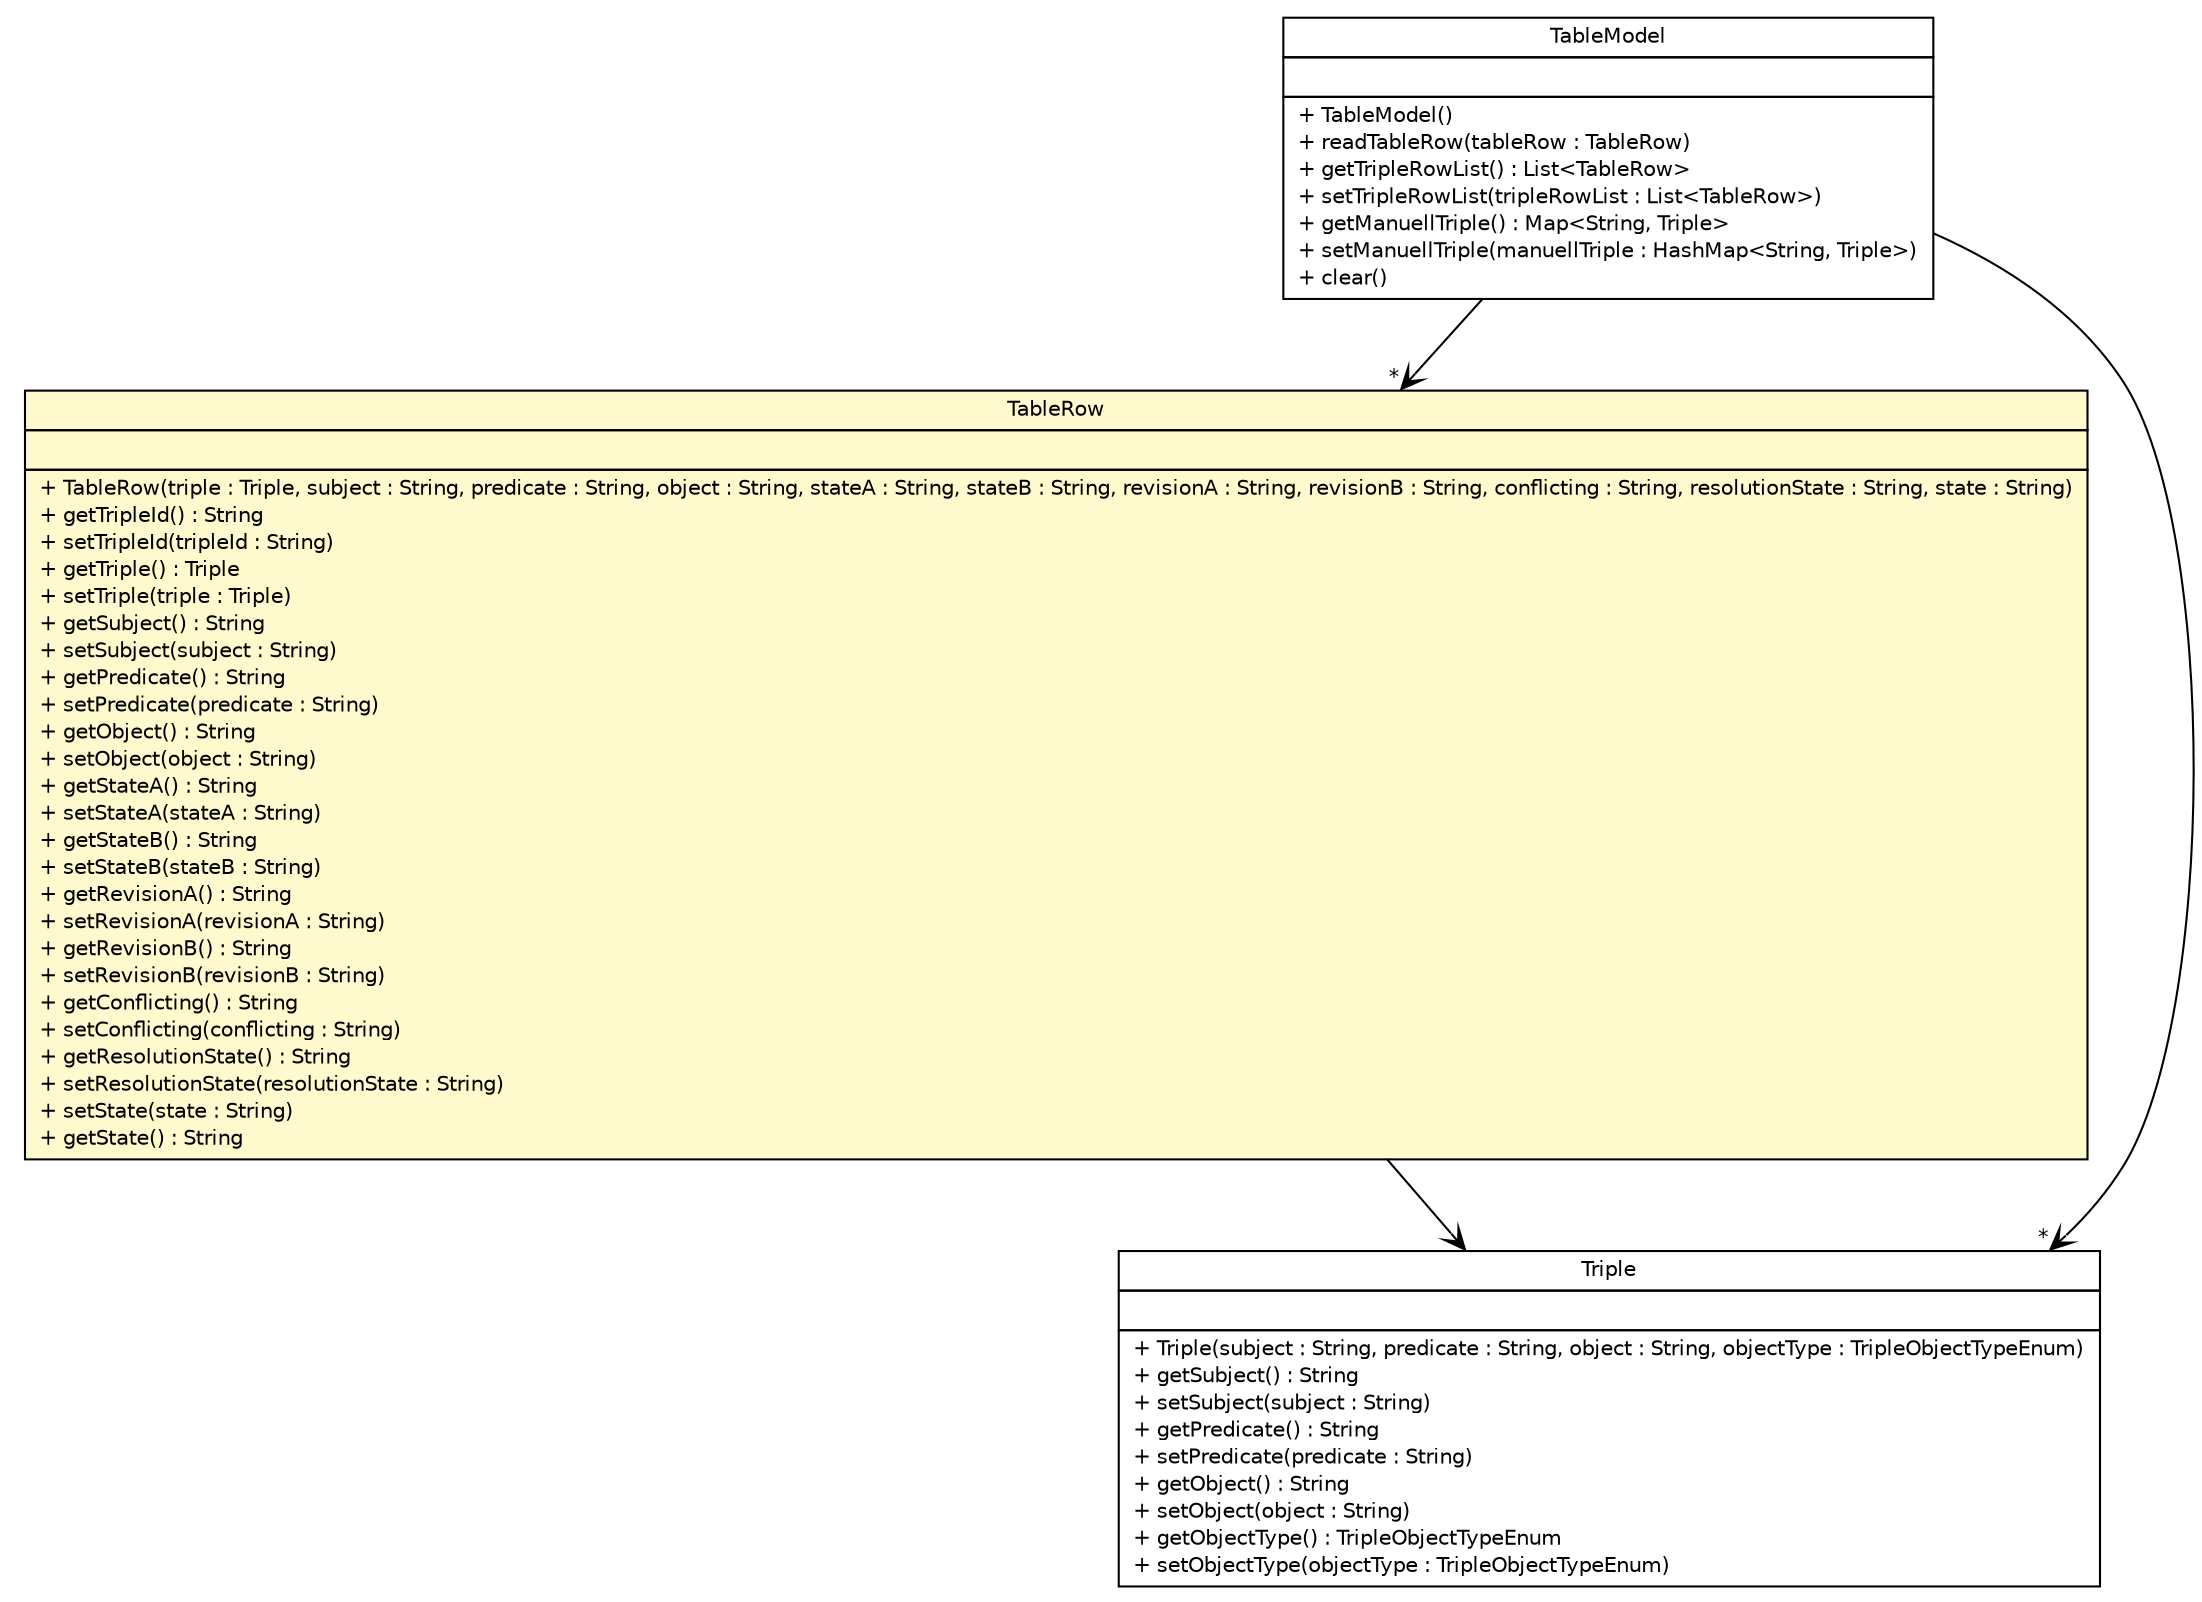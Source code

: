 #!/usr/local/bin/dot
#
# Class diagram 
# Generated by UMLGraph version R5_6-24-gf6e263 (http://www.umlgraph.org/)
#

digraph G {
	edge [fontname="Helvetica",fontsize=10,labelfontname="Helvetica",labelfontsize=10];
	node [fontname="Helvetica",fontsize=10,shape=plaintext];
	nodesep=0.25;
	ranksep=0.5;
	// de.tud.plt.r43ples.merging.model.structure.TableModel
	c5441 [label=<<table title="de.tud.plt.r43ples.merging.model.structure.TableModel" border="0" cellborder="1" cellspacing="0" cellpadding="2" port="p" href="./TableModel.html">
		<tr><td><table border="0" cellspacing="0" cellpadding="1">
<tr><td align="center" balign="center"> TableModel </td></tr>
		</table></td></tr>
		<tr><td><table border="0" cellspacing="0" cellpadding="1">
<tr><td align="left" balign="left">  </td></tr>
		</table></td></tr>
		<tr><td><table border="0" cellspacing="0" cellpadding="1">
<tr><td align="left" balign="left"> + TableModel() </td></tr>
<tr><td align="left" balign="left"> + readTableRow(tableRow : TableRow) </td></tr>
<tr><td align="left" balign="left"> + getTripleRowList() : List&lt;TableRow&gt; </td></tr>
<tr><td align="left" balign="left"> + setTripleRowList(tripleRowList : List&lt;TableRow&gt;) </td></tr>
<tr><td align="left" balign="left"> + getManuellTriple() : Map&lt;String, Triple&gt; </td></tr>
<tr><td align="left" balign="left"> + setManuellTriple(manuellTriple : HashMap&lt;String, Triple&gt;) </td></tr>
<tr><td align="left" balign="left"> + clear() </td></tr>
		</table></td></tr>
		</table>>, URL="./TableModel.html", fontname="Helvetica", fontcolor="black", fontsize=10.0];
	// de.tud.plt.r43ples.merging.model.structure.TableRow
	c5442 [label=<<table title="de.tud.plt.r43ples.merging.model.structure.TableRow" border="0" cellborder="1" cellspacing="0" cellpadding="2" port="p" bgcolor="lemonChiffon" href="./TableRow.html">
		<tr><td><table border="0" cellspacing="0" cellpadding="1">
<tr><td align="center" balign="center"> TableRow </td></tr>
		</table></td></tr>
		<tr><td><table border="0" cellspacing="0" cellpadding="1">
<tr><td align="left" balign="left">  </td></tr>
		</table></td></tr>
		<tr><td><table border="0" cellspacing="0" cellpadding="1">
<tr><td align="left" balign="left"> + TableRow(triple : Triple, subject : String, predicate : String, object : String, stateA : String, stateB : String, revisionA : String, revisionB : String, conflicting : String, resolutionState : String, state : String) </td></tr>
<tr><td align="left" balign="left"> + getTripleId() : String </td></tr>
<tr><td align="left" balign="left"> + setTripleId(tripleId : String) </td></tr>
<tr><td align="left" balign="left"> + getTriple() : Triple </td></tr>
<tr><td align="left" balign="left"> + setTriple(triple : Triple) </td></tr>
<tr><td align="left" balign="left"> + getSubject() : String </td></tr>
<tr><td align="left" balign="left"> + setSubject(subject : String) </td></tr>
<tr><td align="left" balign="left"> + getPredicate() : String </td></tr>
<tr><td align="left" balign="left"> + setPredicate(predicate : String) </td></tr>
<tr><td align="left" balign="left"> + getObject() : String </td></tr>
<tr><td align="left" balign="left"> + setObject(object : String) </td></tr>
<tr><td align="left" balign="left"> + getStateA() : String </td></tr>
<tr><td align="left" balign="left"> + setStateA(stateA : String) </td></tr>
<tr><td align="left" balign="left"> + getStateB() : String </td></tr>
<tr><td align="left" balign="left"> + setStateB(stateB : String) </td></tr>
<tr><td align="left" balign="left"> + getRevisionA() : String </td></tr>
<tr><td align="left" balign="left"> + setRevisionA(revisionA : String) </td></tr>
<tr><td align="left" balign="left"> + getRevisionB() : String </td></tr>
<tr><td align="left" balign="left"> + setRevisionB(revisionB : String) </td></tr>
<tr><td align="left" balign="left"> + getConflicting() : String </td></tr>
<tr><td align="left" balign="left"> + setConflicting(conflicting : String) </td></tr>
<tr><td align="left" balign="left"> + getResolutionState() : String </td></tr>
<tr><td align="left" balign="left"> + setResolutionState(resolutionState : String) </td></tr>
<tr><td align="left" balign="left"> + setState(state : String) </td></tr>
<tr><td align="left" balign="left"> + getState() : String </td></tr>
		</table></td></tr>
		</table>>, URL="./TableRow.html", fontname="Helvetica", fontcolor="black", fontsize=10.0];
	// de.tud.plt.r43ples.merging.model.structure.Triple
	c5444 [label=<<table title="de.tud.plt.r43ples.merging.model.structure.Triple" border="0" cellborder="1" cellspacing="0" cellpadding="2" port="p" href="./Triple.html">
		<tr><td><table border="0" cellspacing="0" cellpadding="1">
<tr><td align="center" balign="center"> Triple </td></tr>
		</table></td></tr>
		<tr><td><table border="0" cellspacing="0" cellpadding="1">
<tr><td align="left" balign="left">  </td></tr>
		</table></td></tr>
		<tr><td><table border="0" cellspacing="0" cellpadding="1">
<tr><td align="left" balign="left"> + Triple(subject : String, predicate : String, object : String, objectType : TripleObjectTypeEnum) </td></tr>
<tr><td align="left" balign="left"> + getSubject() : String </td></tr>
<tr><td align="left" balign="left"> + setSubject(subject : String) </td></tr>
<tr><td align="left" balign="left"> + getPredicate() : String </td></tr>
<tr><td align="left" balign="left"> + setPredicate(predicate : String) </td></tr>
<tr><td align="left" balign="left"> + getObject() : String </td></tr>
<tr><td align="left" balign="left"> + setObject(object : String) </td></tr>
<tr><td align="left" balign="left"> + getObjectType() : TripleObjectTypeEnum </td></tr>
<tr><td align="left" balign="left"> + setObjectType(objectType : TripleObjectTypeEnum) </td></tr>
		</table></td></tr>
		</table>>, URL="./Triple.html", fontname="Helvetica", fontcolor="black", fontsize=10.0];
	// de.tud.plt.r43ples.merging.model.structure.TableModel NAVASSOC de.tud.plt.r43ples.merging.model.structure.TableRow
	c5441:p -> c5442:p [taillabel="", label="", headlabel="*", fontname="Helvetica", fontcolor="black", fontsize=10.0, color="black", arrowhead=open];
	// de.tud.plt.r43ples.merging.model.structure.TableModel NAVASSOC de.tud.plt.r43ples.merging.model.structure.Triple
	c5441:p -> c5444:p [taillabel="", label="", headlabel="*", fontname="Helvetica", fontcolor="black", fontsize=10.0, color="black", arrowhead=open];
	// de.tud.plt.r43ples.merging.model.structure.TableRow NAVASSOC de.tud.plt.r43ples.merging.model.structure.Triple
	c5442:p -> c5444:p [taillabel="", label="", headlabel="", fontname="Helvetica", fontcolor="black", fontsize=10.0, color="black", arrowhead=open];
}

